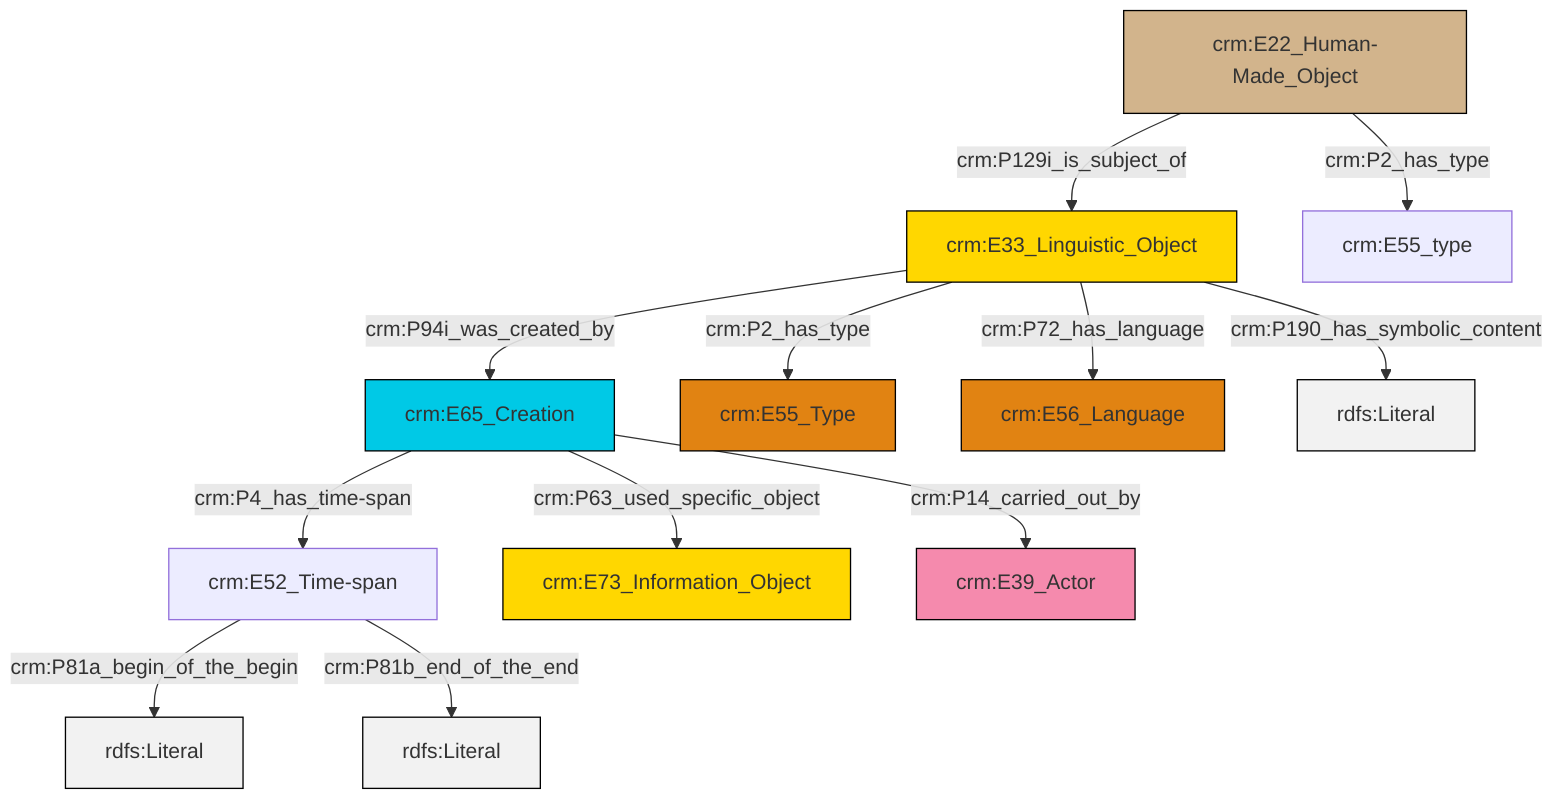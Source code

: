 graph TD
classDef Literal fill:#f2f2f2,stroke:#000000;
classDef CRM_Entity fill:#FFFFFF,stroke:#000000;
classDef Temporal_Entity fill:#00C9E6, stroke:#000000;
classDef Type fill:#E18312, stroke:#000000;
classDef Time-Span fill:#2C9C91, stroke:#000000;
classDef Appellation fill:#FFEB7F, stroke:#000000;
classDef Place fill:#008836, stroke:#000000;
classDef Persistent_Item fill:#B266B2, stroke:#000000;
classDef Conceptual_Object fill:#FFD700, stroke:#000000;
classDef Physical_Thing fill:#D2B48C, stroke:#000000;
classDef Actor fill:#f58aad, stroke:#000000;
classDef PC_Classes fill:#4ce600, stroke:#000000;
classDef Multi fill:#cccccc,stroke:#000000;

0["crm:E52_Time-span"]:::Default -->|crm:P81a_begin_of_the_begin| 1[rdfs:Literal]:::Literal
0["crm:E52_Time-span"]:::Default -->|crm:P81b_end_of_the_end| 2[rdfs:Literal]:::Literal
3["crm:E65_Creation"]:::Temporal_Entity -->|crm:P63_used_specific_object| 4["crm:E73_Information_Object"]:::Conceptual_Object
9["crm:E33_Linguistic_Object"]:::Conceptual_Object -->|crm:P94i_was_created_by| 3["crm:E65_Creation"]:::Temporal_Entity
6["crm:E22_Human-Made_Object"]:::Physical_Thing -->|crm:P129i_is_subject_of| 9["crm:E33_Linguistic_Object"]:::Conceptual_Object
3["crm:E65_Creation"]:::Temporal_Entity -->|crm:P14_carried_out_by| 10["crm:E39_Actor"]:::Actor
9["crm:E33_Linguistic_Object"]:::Conceptual_Object -->|crm:P2_has_type| 11["crm:E55_Type"]:::Type
9["crm:E33_Linguistic_Object"]:::Conceptual_Object -->|crm:P190_has_symbolic_content| 17[rdfs:Literal]:::Literal
9["crm:E33_Linguistic_Object"]:::Conceptual_Object -->|crm:P72_has_language| 15["crm:E56_Language"]:::Type
3["crm:E65_Creation"]:::Temporal_Entity -->|crm:P4_has_time-span| 0["crm:E52_Time-span"]:::Default
6["crm:E22_Human-Made_Object"]:::Physical_Thing -->|crm:P2_has_type| 12["crm:E55_type"]:::Default